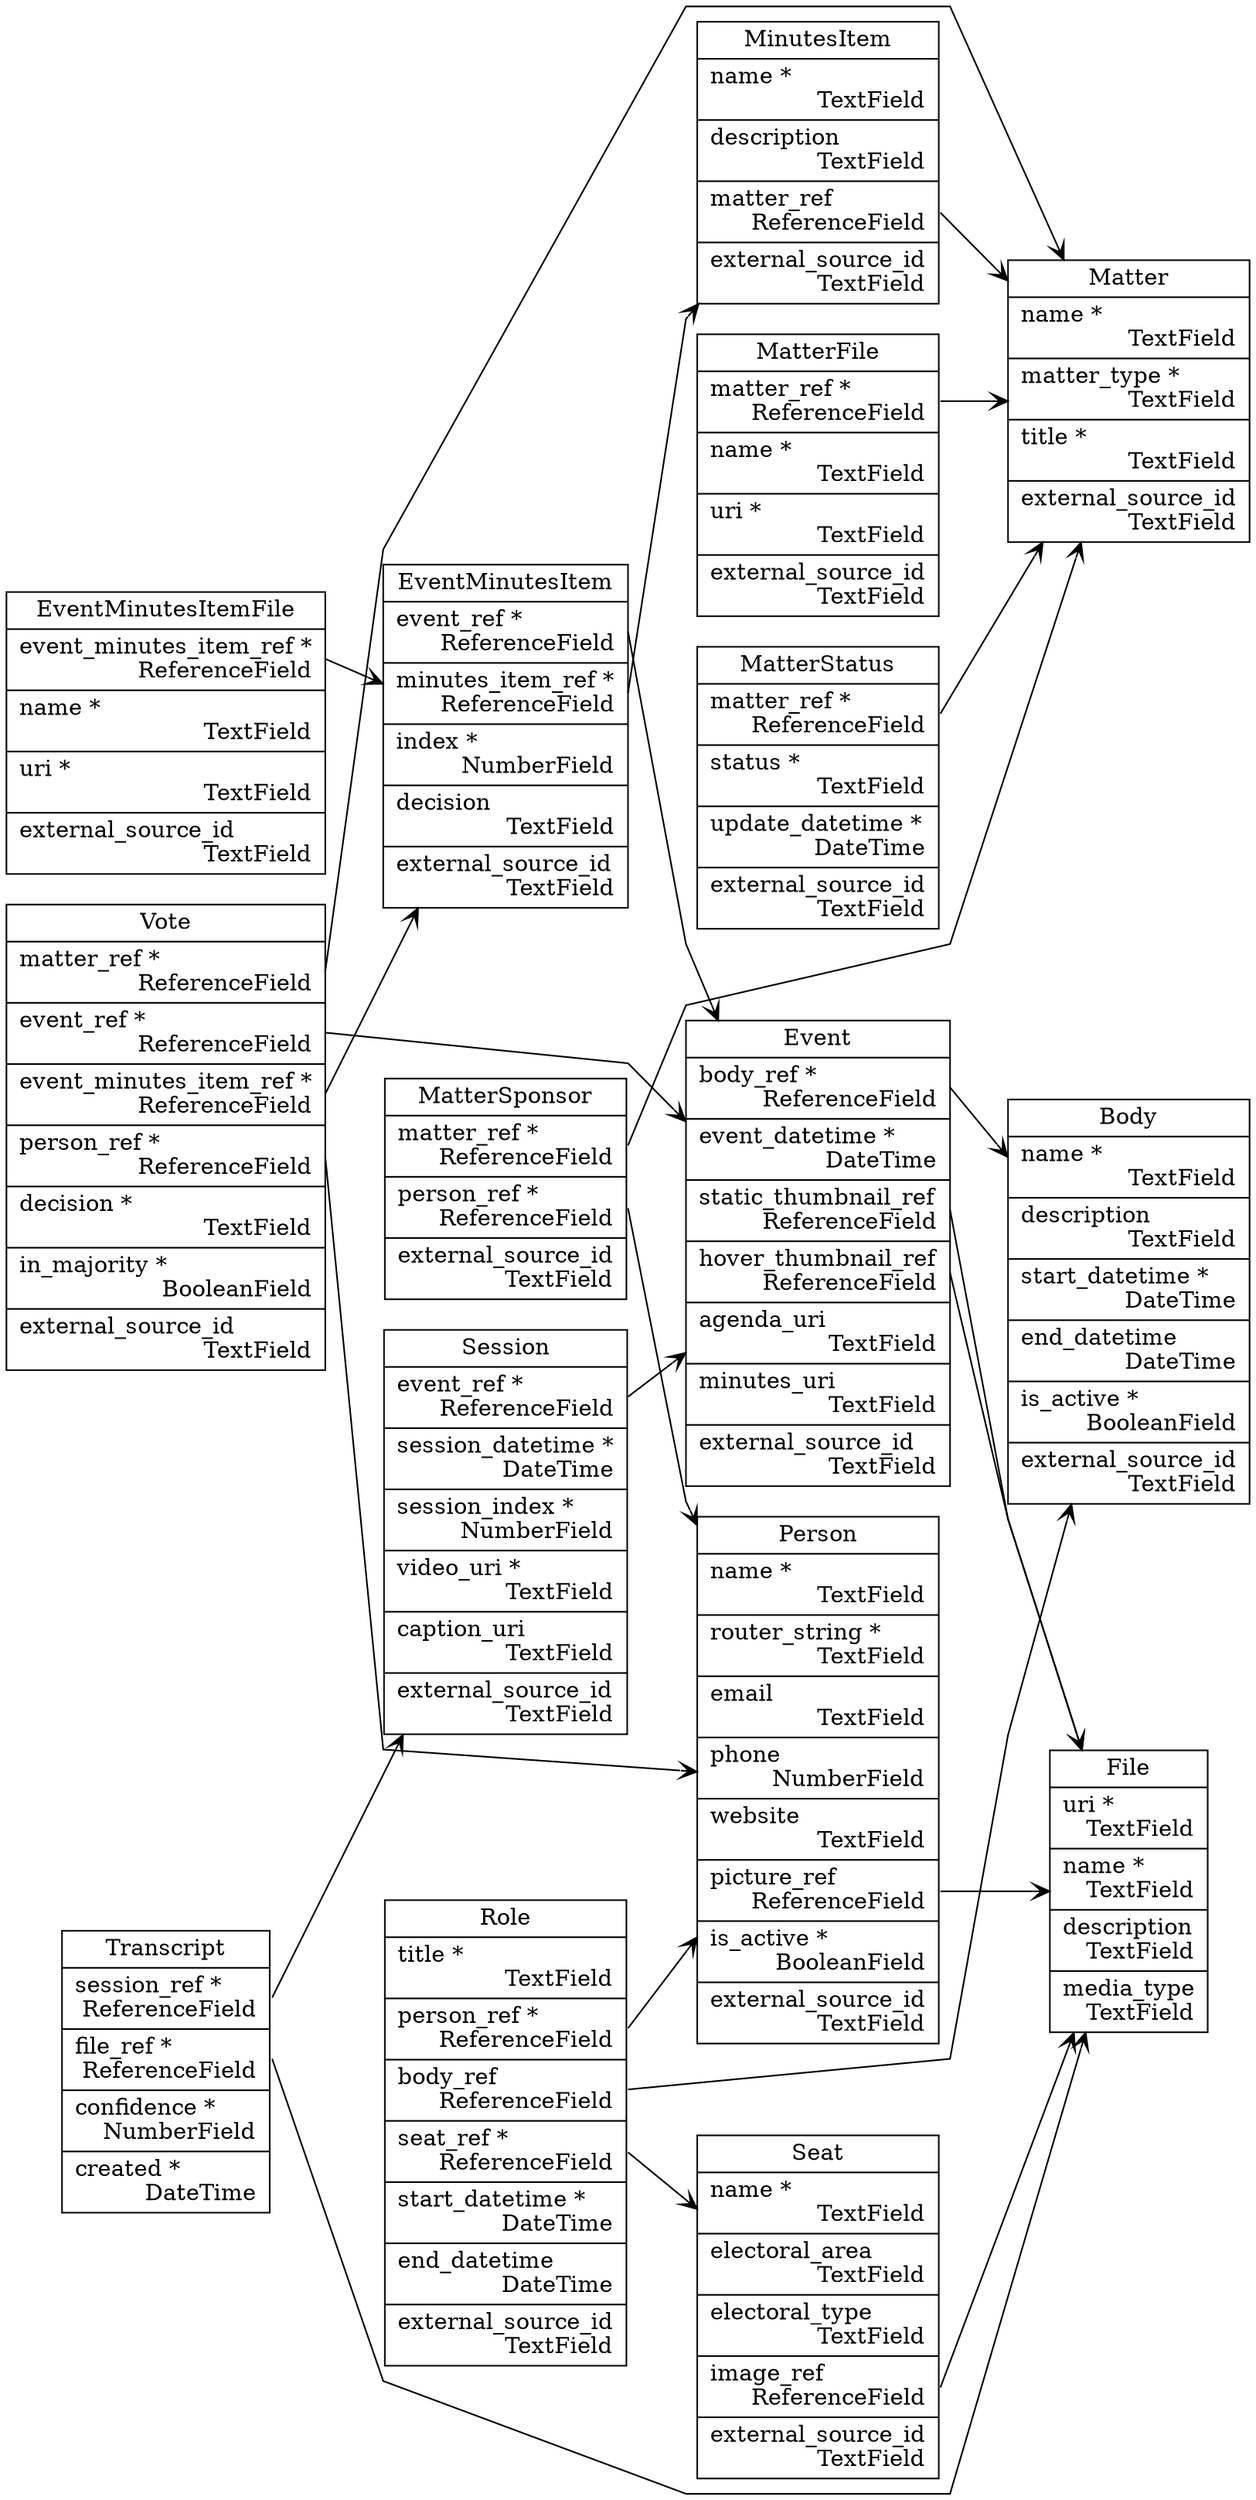 // CDP Database Diagram
digraph {
	graph [bgcolor=transparent rankdir=LR splines=compound]
	node [fillcolor=white shape=record style=filled]
	edge [arrowhead=vee]
	Body [label="Body | name *\l  TextField\r|description\l  TextField\r|start_datetime *\l  DateTime\r|end_datetime\l  DateTime\r|is_active *\l  BooleanField\r|external_source_id\l  TextField\r"]
	Event [label="Event | <body_ref> body_ref *\l  ReferenceField\r|event_datetime *\l  DateTime\r|<static_thumbnail_ref> static_thumbnail_ref\l  ReferenceField\r|<hover_thumbnail_ref> hover_thumbnail_ref\l  ReferenceField\r|agenda_uri\l  TextField\r|minutes_uri\l  TextField\r|external_source_id\l  TextField\r"]
	EventMinutesItem [label="EventMinutesItem | <event_ref> event_ref *\l  ReferenceField\r|<minutes_item_ref> minutes_item_ref *\l  ReferenceField\r|index *\l  NumberField\r|decision\l  TextField\r|external_source_id\l  TextField\r"]
	EventMinutesItemFile [label="EventMinutesItemFile | <event_minutes_item_ref> event_minutes_item_ref *\l  ReferenceField\r|name *\l  TextField\r|uri *\l  TextField\r|external_source_id\l  TextField\r"]
	File [label="File | uri *\l  TextField\r|name *\l  TextField\r|description\l  TextField\r|media_type\l  TextField\r"]
	Matter [label="Matter | name *\l  TextField\r|matter_type *\l  TextField\r|title *\l  TextField\r|external_source_id\l  TextField\r"]
	MatterFile [label="MatterFile | <matter_ref> matter_ref *\l  ReferenceField\r|name *\l  TextField\r|uri *\l  TextField\r|external_source_id\l  TextField\r"]
	MatterSponsor [label="MatterSponsor | <matter_ref> matter_ref *\l  ReferenceField\r|<person_ref> person_ref *\l  ReferenceField\r|external_source_id\l  TextField\r"]
	MatterStatus [label="MatterStatus | <matter_ref> matter_ref *\l  ReferenceField\r|status *\l  TextField\r|update_datetime *\l  DateTime\r|external_source_id\l  TextField\r"]
	MinutesItem [label="MinutesItem | name *\l  TextField\r|description\l  TextField\r|<matter_ref> matter_ref\l  ReferenceField\r|external_source_id\l  TextField\r"]
	Person [label="Person | name *\l  TextField\r|router_string *\l  TextField\r|email\l  TextField\r|phone\l  NumberField\r|website\l  TextField\r|<picture_ref> picture_ref\l  ReferenceField\r|is_active *\l  BooleanField\r|external_source_id\l  TextField\r"]
	Role [label="Role | title *\l  TextField\r|<person_ref> person_ref *\l  ReferenceField\r|<body_ref> body_ref\l  ReferenceField\r|<seat_ref> seat_ref *\l  ReferenceField\r|start_datetime *\l  DateTime\r|end_datetime\l  DateTime\r|external_source_id\l  TextField\r"]
	Seat [label="Seat | name *\l  TextField\r|electoral_area\l  TextField\r|electoral_type\l  TextField\r|<image_ref> image_ref\l  ReferenceField\r|external_source_id\l  TextField\r"]
	Session [label="Session | <event_ref> event_ref *\l  ReferenceField\r|session_datetime *\l  DateTime\r|session_index *\l  NumberField\r|video_uri *\l  TextField\r|caption_uri\l  TextField\r|external_source_id\l  TextField\r"]
	Transcript [label="Transcript | <session_ref> session_ref *\l  ReferenceField\r|<file_ref> file_ref *\l  ReferenceField\r|confidence *\l  NumberField\r|created *\l  DateTime\r"]
	Vote [label="Vote | <matter_ref> matter_ref *\l  ReferenceField\r|<event_ref> event_ref *\l  ReferenceField\r|<event_minutes_item_ref> event_minutes_item_ref *\l  ReferenceField\r|<person_ref> person_ref *\l  ReferenceField\r|decision *\l  TextField\r|in_majority *\l  BooleanField\r|external_source_id\l  TextField\r"]
	Event:body_ref -> Body
	Event:static_thumbnail_ref -> File
	Event:hover_thumbnail_ref -> File
	EventMinutesItem:event_ref -> Event
	EventMinutesItem:minutes_item_ref -> MinutesItem
	EventMinutesItemFile:event_minutes_item_ref -> EventMinutesItem
	MatterFile:matter_ref -> Matter
	MatterSponsor:matter_ref -> Matter
	MatterSponsor:person_ref -> Person
	MatterStatus:matter_ref -> Matter
	MinutesItem:matter_ref -> Matter
	Person:picture_ref -> File
	Role:person_ref -> Person
	Role:body_ref -> Body
	Role:seat_ref -> Seat
	Seat:image_ref -> File
	Session:event_ref -> Event
	Transcript:session_ref -> Session
	Transcript:file_ref -> File
	Vote:matter_ref -> Matter
	Vote:event_ref -> Event
	Vote:event_minutes_item_ref -> EventMinutesItem
	Vote:person_ref -> Person
}
